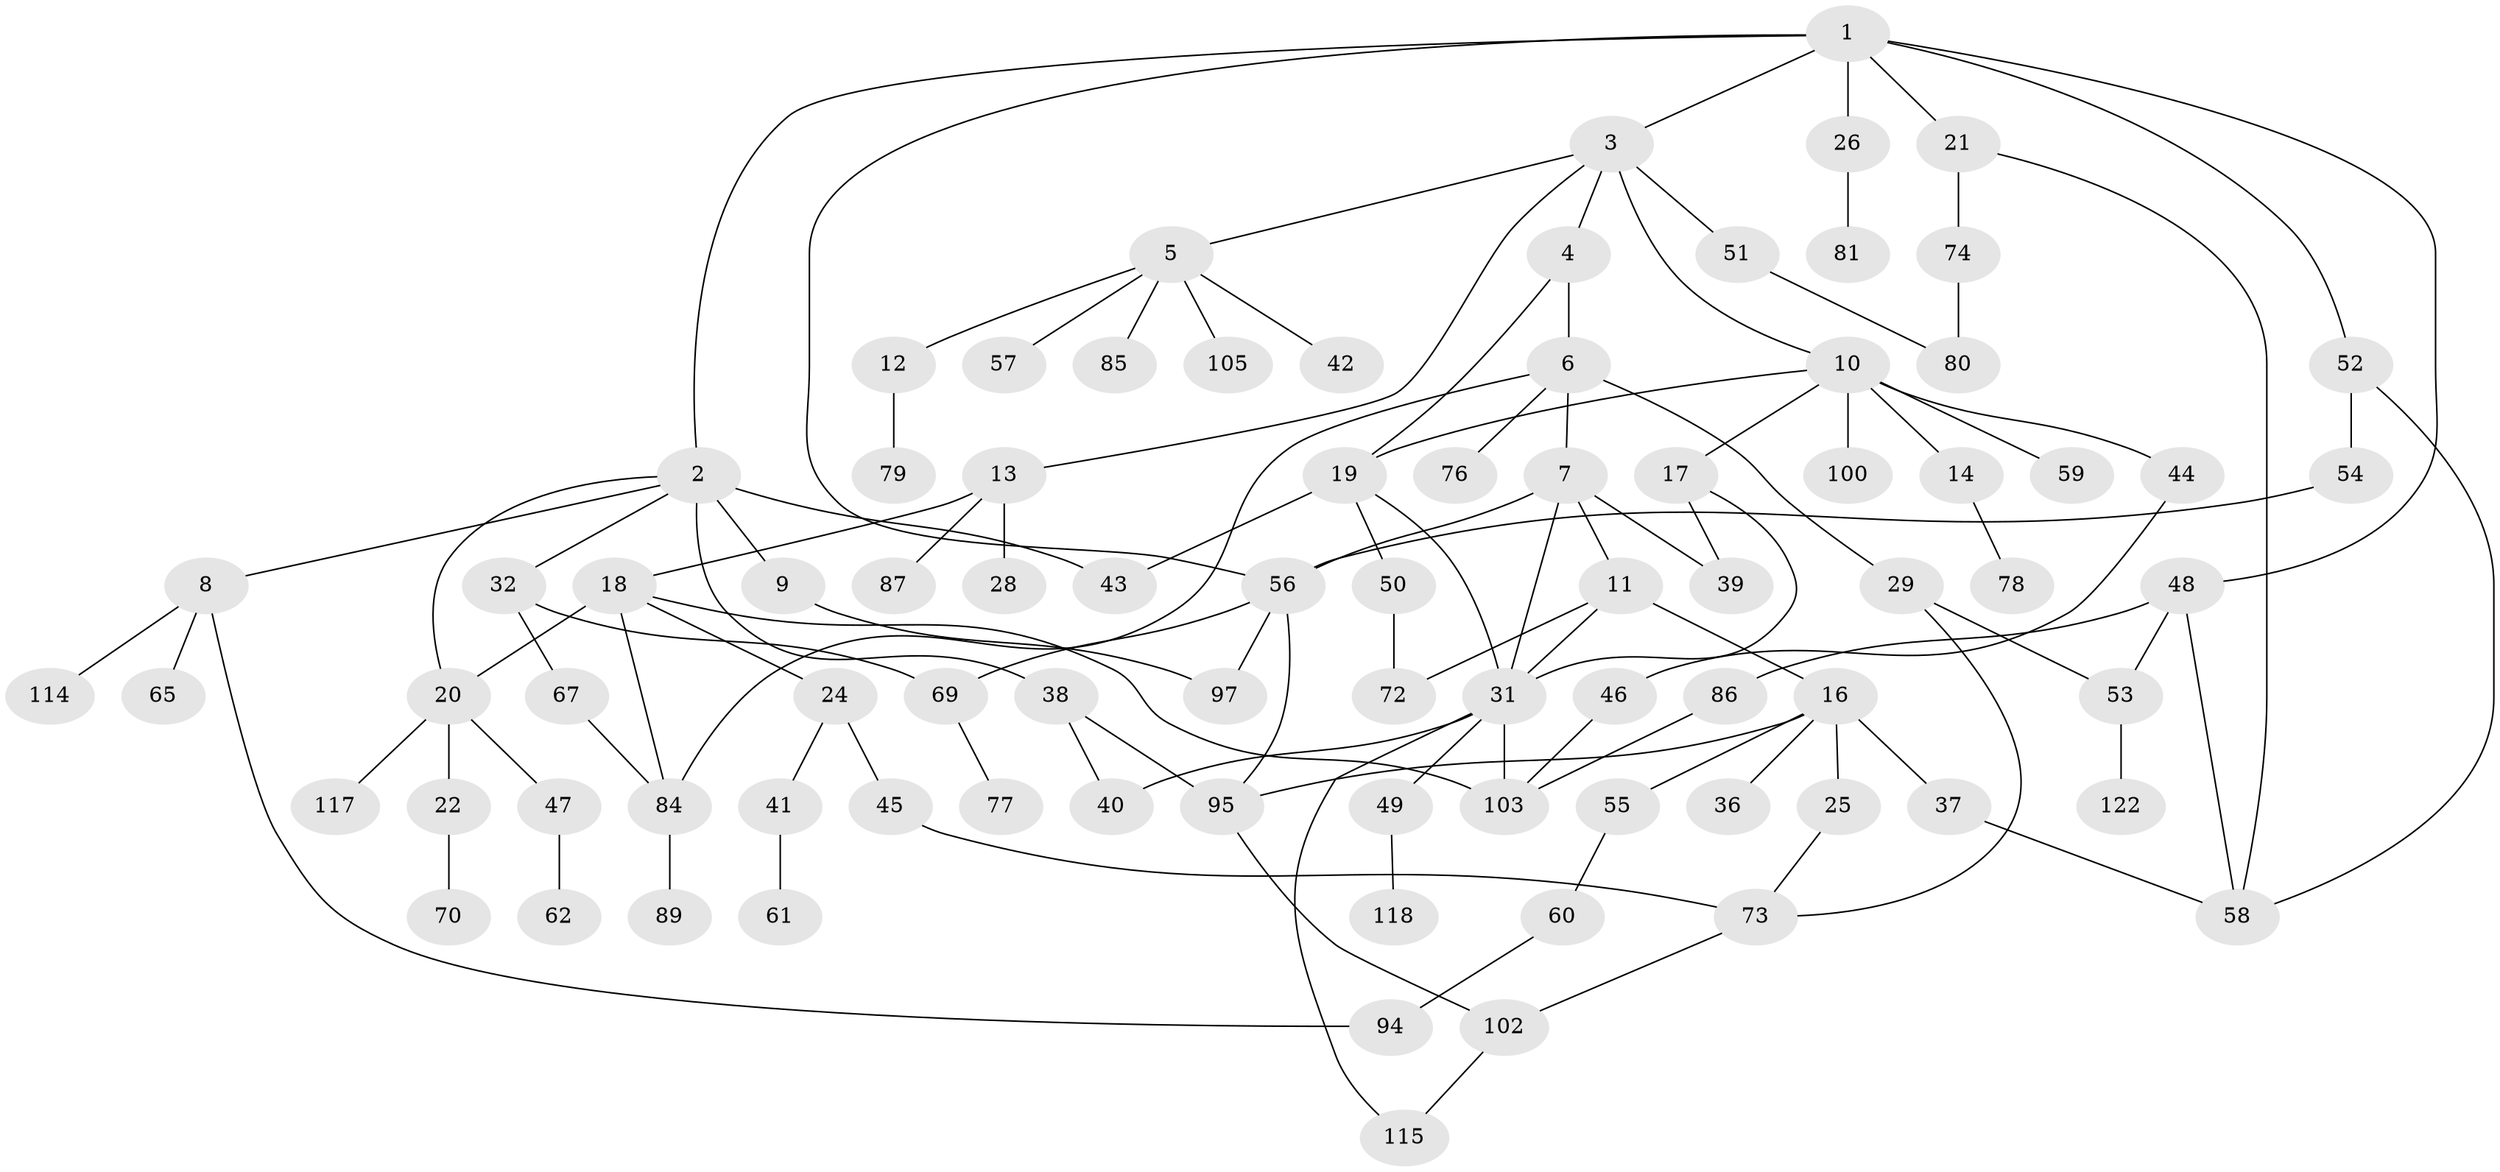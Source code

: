 // original degree distribution, {7: 0.040983606557377046, 6: 0.01639344262295082, 3: 0.1721311475409836, 4: 0.12295081967213115, 5: 0.03278688524590164, 2: 0.30327868852459017, 1: 0.3114754098360656}
// Generated by graph-tools (version 1.1) at 2025/16/03/04/25 18:16:53]
// undirected, 85 vertices, 114 edges
graph export_dot {
graph [start="1"]
  node [color=gray90,style=filled];
  1;
  2;
  3;
  4;
  5 [super="+33"];
  6;
  7 [super="+92"];
  8 [super="+15"];
  9 [super="+27"];
  10;
  11;
  12;
  13;
  14 [super="+30"];
  16 [super="+34"];
  17 [super="+23"];
  18 [super="+93"];
  19 [super="+63+68"];
  20 [super="+91+82"];
  21;
  22;
  24 [super="+71"];
  25;
  26;
  28;
  29;
  31 [super="+98"];
  32 [super="+101"];
  36;
  37;
  38;
  39;
  40;
  41;
  42;
  43;
  44 [super="+111"];
  45 [super="+113"];
  46 [super="+88"];
  47 [super="+75"];
  48;
  49 [super="+96"];
  50;
  51;
  52;
  53 [super="+83"];
  54 [super="+107"];
  55 [super="+104"];
  56 [super="+90"];
  57;
  58 [super="+64+112"];
  59;
  60 [super="+119"];
  61;
  62 [super="+121"];
  65;
  67;
  69;
  70;
  72 [super="+106"];
  73;
  74;
  76;
  77;
  78;
  79;
  80 [super="+110"];
  81;
  84;
  85;
  86;
  87 [super="+108"];
  89;
  94;
  95 [super="+109+99"];
  97;
  100;
  102;
  103;
  105;
  114;
  115;
  117;
  118;
  122;
  1 -- 2;
  1 -- 3;
  1 -- 21;
  1 -- 26;
  1 -- 48;
  1 -- 52;
  1 -- 56;
  2 -- 8;
  2 -- 9;
  2 -- 20;
  2 -- 32;
  2 -- 38;
  2 -- 43;
  3 -- 4;
  3 -- 5;
  3 -- 10;
  3 -- 13;
  3 -- 51;
  4 -- 6;
  4 -- 19;
  5 -- 12;
  5 -- 105;
  5 -- 57;
  5 -- 42;
  5 -- 85;
  6 -- 7;
  6 -- 29;
  6 -- 76;
  6 -- 84;
  7 -- 11;
  7 -- 31;
  7 -- 39;
  7 -- 56;
  8 -- 65;
  8 -- 114;
  8 -- 94;
  9 -- 97;
  10 -- 14;
  10 -- 17;
  10 -- 19;
  10 -- 44;
  10 -- 59;
  10 -- 100;
  11 -- 16;
  11 -- 72;
  11 -- 31;
  12 -- 79;
  13 -- 18;
  13 -- 28;
  13 -- 87;
  14 -- 78;
  16 -- 25;
  16 -- 36;
  16 -- 37;
  16 -- 55;
  16 -- 95;
  17 -- 31;
  17 -- 39;
  18 -- 24;
  18 -- 103;
  18 -- 20;
  18 -- 84;
  19 -- 50;
  19 -- 43;
  19 -- 31;
  20 -- 22;
  20 -- 47;
  20 -- 117;
  21 -- 74;
  21 -- 58;
  22 -- 70;
  24 -- 41;
  24 -- 45;
  25 -- 73;
  26 -- 81;
  29 -- 73;
  29 -- 53;
  31 -- 49;
  31 -- 40;
  31 -- 103;
  31 -- 115;
  32 -- 67;
  32 -- 69;
  37 -- 58;
  38 -- 40;
  38 -- 95;
  41 -- 61;
  44 -- 46;
  45 -- 73;
  46 -- 103;
  47 -- 62;
  48 -- 53;
  48 -- 58;
  48 -- 86;
  49 -- 118;
  50 -- 72;
  51 -- 80;
  52 -- 54;
  52 -- 58;
  53 -- 122;
  54 -- 56;
  55 -- 60;
  56 -- 69;
  56 -- 95;
  56 -- 97;
  60 -- 94;
  67 -- 84;
  69 -- 77;
  73 -- 102;
  74 -- 80;
  84 -- 89;
  86 -- 103;
  95 -- 102;
  102 -- 115;
}
